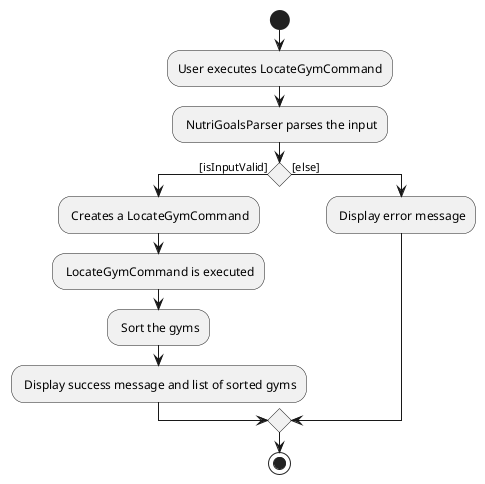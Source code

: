 @startuml

start
:User executes LocateGymCommand;

: NutriGoalsParser parses the input;

if () then ([isInputValid])
    : Creates a LocateGymCommand;
    : LocateGymCommand is executed;
    : Sort the gyms;
    : Display success message and list of sorted gyms;
else ([else])
    : Display error message;
endif
stop

@enduml
